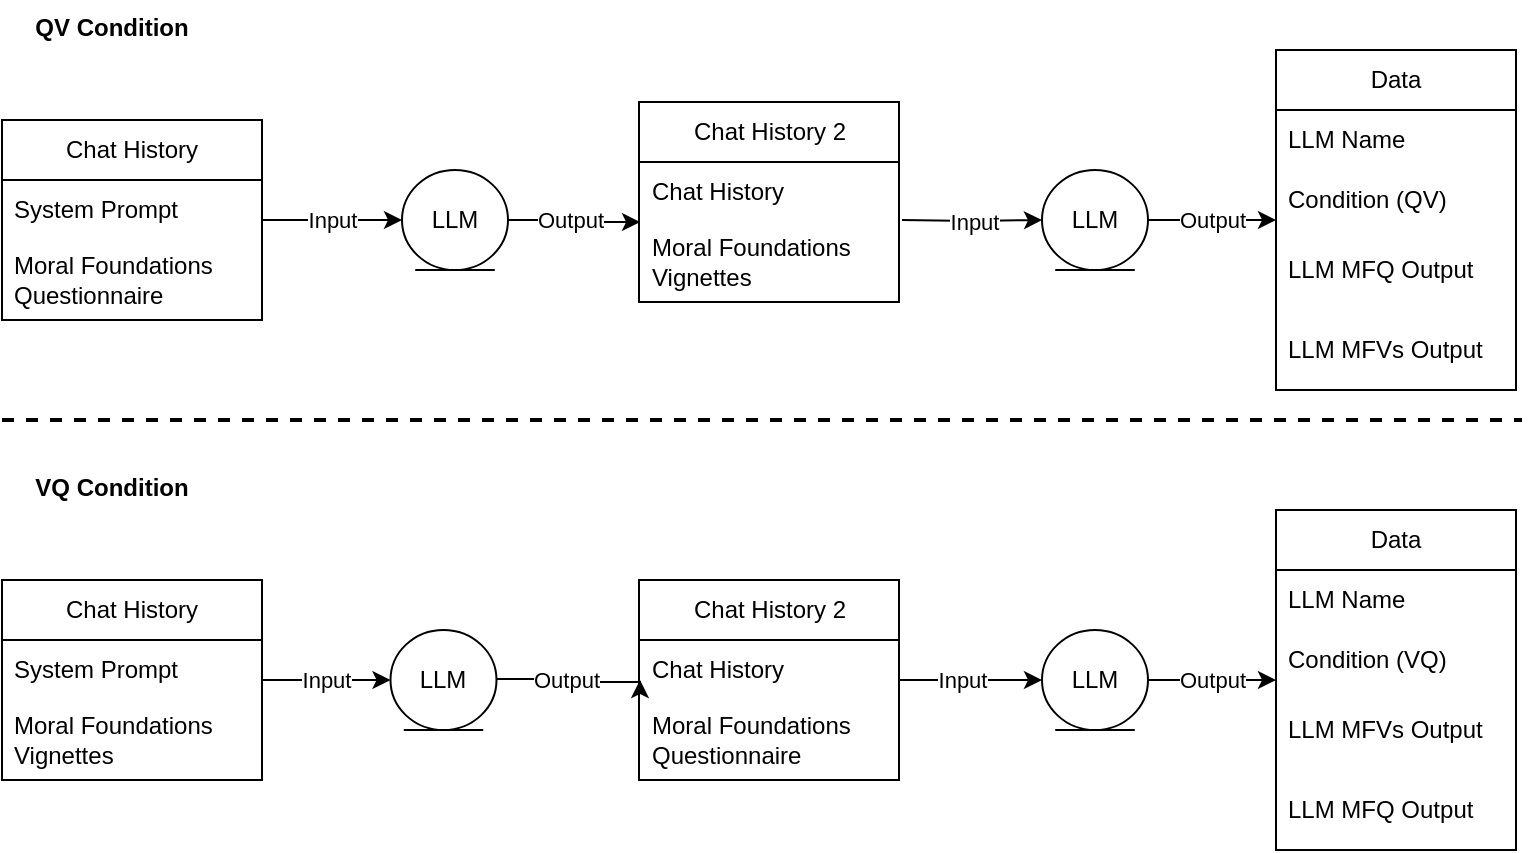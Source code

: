 <mxfile version="24.2.7" type="device">
  <diagram name="Página-1" id="ZwzEbLtWro68I4XZ72pj">
    <mxGraphModel dx="1194" dy="1860" grid="1" gridSize="10" guides="1" tooltips="1" connect="1" arrows="1" fold="1" page="1" pageScale="1" pageWidth="827" pageHeight="1169" math="0" shadow="0">
      <root>
        <mxCell id="0" />
        <mxCell id="1" parent="0" />
        <mxCell id="zS8zrkkEP2JdOYiUx9To-85" value="" style="edgeStyle=orthogonalEdgeStyle;rounded=0;orthogonalLoop=1;jettySize=auto;html=1;entryX=0.004;entryY=1;entryDx=0;entryDy=0;entryPerimeter=0;movable=1;resizable=1;rotatable=1;deletable=1;editable=1;locked=0;connectable=1;exitX=1;exitY=0.5;exitDx=0;exitDy=0;" parent="1" source="9MMdQFvlkuwx0kFzuPs7-8" target="9MMdQFvlkuwx0kFzuPs7-13" edge="1">
          <mxGeometry relative="1" as="geometry">
            <mxPoint x="355.96" y="-1020" as="targetPoint" />
            <mxPoint x="294.5" y="-1020" as="sourcePoint" />
            <Array as="points">
              <mxPoint x="327" y="-1020" />
              <mxPoint x="327" y="-1019" />
            </Array>
          </mxGeometry>
        </mxCell>
        <mxCell id="zS8zrkkEP2JdOYiUx9To-86" value="Output" style="edgeLabel;html=1;align=center;verticalAlign=middle;resizable=1;points=[];movable=1;rotatable=1;deletable=1;editable=1;locked=0;connectable=1;" parent="zS8zrkkEP2JdOYiUx9To-85" vertex="1" connectable="0">
          <mxGeometry x="0.122" y="-1" relative="1" as="geometry">
            <mxPoint x="-7" y="-1" as="offset" />
          </mxGeometry>
        </mxCell>
        <mxCell id="zS8zrkkEP2JdOYiUx9To-90" value="Input" style="edgeStyle=orthogonalEdgeStyle;rounded=0;orthogonalLoop=1;jettySize=auto;html=1;movable=1;resizable=1;rotatable=1;deletable=1;editable=1;locked=0;connectable=1;entryX=0;entryY=0.5;entryDx=0;entryDy=0;" parent="1" source="zS8zrkkEP2JdOYiUx9To-91" target="9MMdQFvlkuwx0kFzuPs7-8" edge="1">
          <mxGeometry relative="1" as="geometry">
            <mxPoint x="207" y="-1020" as="targetPoint" />
          </mxGeometry>
        </mxCell>
        <mxCell id="zS8zrkkEP2JdOYiUx9To-91" value="Chat History" style="swimlane;fontStyle=0;childLayout=stackLayout;horizontal=1;startSize=30;horizontalStack=0;resizeParent=1;resizeParentMax=0;resizeLast=0;collapsible=1;marginBottom=0;whiteSpace=wrap;html=1;movable=1;resizable=1;rotatable=1;deletable=1;editable=1;locked=0;connectable=1;" parent="1" vertex="1">
          <mxGeometry x="30" y="-1070" width="130" height="100" as="geometry" />
        </mxCell>
        <mxCell id="zS8zrkkEP2JdOYiUx9To-92" value="System Prompt" style="text;strokeColor=none;fillColor=none;align=left;verticalAlign=middle;spacingLeft=4;spacingRight=4;overflow=hidden;points=[[0,0.5],[1,0.5]];portConstraint=eastwest;rotatable=1;whiteSpace=wrap;html=1;movable=1;resizable=1;deletable=1;editable=1;locked=0;connectable=1;" parent="zS8zrkkEP2JdOYiUx9To-91" vertex="1">
          <mxGeometry y="30" width="130" height="30" as="geometry" />
        </mxCell>
        <mxCell id="zS8zrkkEP2JdOYiUx9To-93" value="Moral Foundations Questionnaire" style="text;strokeColor=none;fillColor=none;align=left;verticalAlign=middle;spacingLeft=4;spacingRight=4;overflow=hidden;points=[[0,0.5],[1,0.5]];portConstraint=eastwest;rotatable=1;whiteSpace=wrap;html=1;movable=1;resizable=1;deletable=1;editable=1;locked=0;connectable=1;" parent="zS8zrkkEP2JdOYiUx9To-91" vertex="1">
          <mxGeometry y="60" width="130" height="40" as="geometry" />
        </mxCell>
        <mxCell id="zS8zrkkEP2JdOYiUx9To-94" value="&lt;div&gt;Input&lt;/div&gt;" style="edgeStyle=orthogonalEdgeStyle;rounded=0;orthogonalLoop=1;jettySize=auto;html=1;movable=1;resizable=1;rotatable=1;deletable=1;editable=1;locked=0;connectable=1;entryX=0;entryY=0.5;entryDx=0;entryDy=0;" parent="1" target="9MMdQFvlkuwx0kFzuPs7-15" edge="1">
          <mxGeometry relative="1" as="geometry">
            <mxPoint x="480" y="-1020" as="sourcePoint" />
            <mxPoint x="547" y="-1029" as="targetPoint" />
          </mxGeometry>
        </mxCell>
        <mxCell id="zS8zrkkEP2JdOYiUx9To-98" value="Output" style="edgeStyle=orthogonalEdgeStyle;rounded=0;orthogonalLoop=1;jettySize=auto;html=1;movable=1;resizable=1;rotatable=1;deletable=1;editable=1;locked=0;connectable=1;exitX=1;exitY=0.5;exitDx=0;exitDy=0;" parent="1" source="9MMdQFvlkuwx0kFzuPs7-15" target="zS8zrkkEP2JdOYiUx9To-100" edge="1">
          <mxGeometry relative="1" as="geometry">
            <mxPoint x="634.5" y="-1029" as="sourcePoint" />
          </mxGeometry>
        </mxCell>
        <mxCell id="zS8zrkkEP2JdOYiUx9To-100" value="Data" style="swimlane;fontStyle=0;childLayout=stackLayout;horizontal=1;startSize=30;horizontalStack=0;resizeParent=1;resizeParentMax=0;resizeLast=0;collapsible=1;marginBottom=0;whiteSpace=wrap;html=1;movable=1;resizable=1;rotatable=1;deletable=1;editable=1;locked=0;connectable=1;" parent="1" vertex="1">
          <mxGeometry x="667" y="-1105" width="120" height="170" as="geometry" />
        </mxCell>
        <mxCell id="zS8zrkkEP2JdOYiUx9To-101" value="LLM Name" style="text;strokeColor=none;fillColor=none;align=left;verticalAlign=middle;spacingLeft=4;spacingRight=4;overflow=hidden;points=[[0,0.5],[1,0.5]];portConstraint=eastwest;rotatable=1;whiteSpace=wrap;html=1;movable=1;resizable=1;deletable=1;editable=1;locked=0;connectable=1;" parent="zS8zrkkEP2JdOYiUx9To-100" vertex="1">
          <mxGeometry y="30" width="120" height="30" as="geometry" />
        </mxCell>
        <mxCell id="zS8zrkkEP2JdOYiUx9To-102" value="Condition (QV)" style="text;whiteSpace=wrap;html=1;verticalAlign=middle;align=left;spacingLeft=4;movable=1;resizable=1;rotatable=1;deletable=1;editable=1;locked=0;connectable=1;" parent="zS8zrkkEP2JdOYiUx9To-100" vertex="1">
          <mxGeometry y="60" width="120" height="30" as="geometry" />
        </mxCell>
        <mxCell id="zS8zrkkEP2JdOYiUx9To-103" value="LLM MFQ Output" style="text;whiteSpace=wrap;html=1;verticalAlign=middle;align=left;spacingLeft=4;movable=1;resizable=1;rotatable=1;deletable=1;editable=1;locked=0;connectable=1;" parent="zS8zrkkEP2JdOYiUx9To-100" vertex="1">
          <mxGeometry y="90" width="120" height="40" as="geometry" />
        </mxCell>
        <mxCell id="zS8zrkkEP2JdOYiUx9To-104" value="LLM MFVs Output" style="text;whiteSpace=wrap;html=1;verticalAlign=middle;align=left;spacingLeft=4;movable=1;resizable=1;rotatable=1;deletable=1;editable=1;locked=0;connectable=1;" parent="zS8zrkkEP2JdOYiUx9To-100" vertex="1">
          <mxGeometry y="130" width="120" height="40" as="geometry" />
        </mxCell>
        <mxCell id="zS8zrkkEP2JdOYiUx9To-110" value="LLM" style="ellipse;shape=umlEntity;whiteSpace=wrap;html=1;movable=1;resizable=1;rotatable=1;deletable=1;editable=1;locked=0;connectable=1;" parent="1" vertex="1">
          <mxGeometry x="224.25" y="-815" width="53" height="50" as="geometry" />
        </mxCell>
        <mxCell id="zS8zrkkEP2JdOYiUx9To-112" value="Input" style="edgeStyle=orthogonalEdgeStyle;rounded=0;orthogonalLoop=1;jettySize=auto;html=1;movable=1;resizable=1;rotatable=1;deletable=1;editable=1;locked=0;connectable=1;" parent="1" source="zS8zrkkEP2JdOYiUx9To-113" target="zS8zrkkEP2JdOYiUx9To-110" edge="1">
          <mxGeometry relative="1" as="geometry" />
        </mxCell>
        <mxCell id="zS8zrkkEP2JdOYiUx9To-113" value="Chat History" style="swimlane;fontStyle=0;childLayout=stackLayout;horizontal=1;startSize=30;horizontalStack=0;resizeParent=1;resizeParentMax=0;resizeLast=0;collapsible=1;marginBottom=0;whiteSpace=wrap;html=1;movable=1;resizable=1;rotatable=1;deletable=1;editable=1;locked=0;connectable=1;" parent="1" vertex="1">
          <mxGeometry x="30" y="-840" width="130" height="100" as="geometry" />
        </mxCell>
        <mxCell id="zS8zrkkEP2JdOYiUx9To-114" value="System Prompt" style="text;strokeColor=none;fillColor=none;align=left;verticalAlign=middle;spacingLeft=4;spacingRight=4;overflow=hidden;points=[[0,0.5],[1,0.5]];portConstraint=eastwest;rotatable=1;whiteSpace=wrap;html=1;movable=1;resizable=1;deletable=1;editable=1;locked=0;connectable=1;" parent="zS8zrkkEP2JdOYiUx9To-113" vertex="1">
          <mxGeometry y="30" width="130" height="30" as="geometry" />
        </mxCell>
        <mxCell id="zS8zrkkEP2JdOYiUx9To-115" value="Moral Foundations Vignettes" style="text;strokeColor=none;fillColor=none;align=left;verticalAlign=middle;spacingLeft=4;spacingRight=4;overflow=hidden;points=[[0,0.5],[1,0.5]];portConstraint=eastwest;rotatable=1;whiteSpace=wrap;html=1;movable=1;resizable=1;deletable=1;editable=1;locked=0;connectable=1;" parent="zS8zrkkEP2JdOYiUx9To-113" vertex="1">
          <mxGeometry y="60" width="130" height="40" as="geometry" />
        </mxCell>
        <mxCell id="zS8zrkkEP2JdOYiUx9To-116" value="&lt;div&gt;Input&lt;/div&gt;" style="edgeStyle=orthogonalEdgeStyle;rounded=0;orthogonalLoop=1;jettySize=auto;html=1;exitX=1;exitY=0;exitDx=0;exitDy=0;movable=1;resizable=1;rotatable=1;deletable=1;editable=1;locked=0;connectable=1;entryX=0;entryY=0.5;entryDx=0;entryDy=0;" parent="1" source="zS8zrkkEP2JdOYiUx9To-119" target="9MMdQFvlkuwx0kFzuPs7-16" edge="1">
          <mxGeometry relative="1" as="geometry">
            <mxPoint x="520" y="-850" as="targetPoint" />
            <Array as="points">
              <mxPoint x="479" y="-790" />
            </Array>
          </mxGeometry>
        </mxCell>
        <mxCell id="zS8zrkkEP2JdOYiUx9To-117" value="Chat History 2" style="swimlane;fontStyle=0;childLayout=stackLayout;horizontal=1;startSize=30;horizontalStack=0;resizeParent=1;resizeParentMax=0;resizeLast=0;collapsible=1;marginBottom=0;whiteSpace=wrap;html=1;movable=1;resizable=1;rotatable=1;deletable=1;editable=1;locked=0;connectable=1;" parent="1" vertex="1">
          <mxGeometry x="348.5" y="-840" width="130" height="100" as="geometry" />
        </mxCell>
        <mxCell id="zS8zrkkEP2JdOYiUx9To-118" value="Chat History" style="text;strokeColor=none;fillColor=none;align=left;verticalAlign=middle;spacingLeft=4;spacingRight=4;overflow=hidden;points=[[0,0.5],[1,0.5]];portConstraint=eastwest;rotatable=1;whiteSpace=wrap;html=1;movable=1;resizable=1;deletable=1;editable=1;locked=0;connectable=1;" parent="zS8zrkkEP2JdOYiUx9To-117" vertex="1">
          <mxGeometry y="30" width="130" height="30" as="geometry" />
        </mxCell>
        <mxCell id="zS8zrkkEP2JdOYiUx9To-119" value="Moral Foundations Questionnaire" style="text;whiteSpace=wrap;html=1;verticalAlign=middle;align=left;spacingLeft=4;movable=1;resizable=1;rotatable=1;deletable=1;editable=1;locked=0;connectable=1;" parent="zS8zrkkEP2JdOYiUx9To-117" vertex="1">
          <mxGeometry y="60" width="130" height="40" as="geometry" />
        </mxCell>
        <mxCell id="zS8zrkkEP2JdOYiUx9To-120" value="Output" style="edgeStyle=orthogonalEdgeStyle;rounded=0;orthogonalLoop=1;jettySize=auto;html=1;movable=1;resizable=1;rotatable=1;deletable=1;editable=1;locked=0;connectable=1;exitX=1;exitY=0.5;exitDx=0;exitDy=0;" parent="1" source="9MMdQFvlkuwx0kFzuPs7-16" target="zS8zrkkEP2JdOYiUx9To-122" edge="1">
          <mxGeometry relative="1" as="geometry">
            <mxPoint x="634.5" y="-799" as="sourcePoint" />
          </mxGeometry>
        </mxCell>
        <mxCell id="zS8zrkkEP2JdOYiUx9To-122" value="Data" style="swimlane;fontStyle=0;childLayout=stackLayout;horizontal=1;startSize=30;horizontalStack=0;resizeParent=1;resizeParentMax=0;resizeLast=0;collapsible=1;marginBottom=0;whiteSpace=wrap;html=1;movable=1;resizable=1;rotatable=1;deletable=1;editable=1;locked=0;connectable=1;" parent="1" vertex="1">
          <mxGeometry x="667" y="-875" width="120" height="170" as="geometry" />
        </mxCell>
        <mxCell id="zS8zrkkEP2JdOYiUx9To-123" value="LLM Name" style="text;strokeColor=none;fillColor=none;align=left;verticalAlign=middle;spacingLeft=4;spacingRight=4;overflow=hidden;points=[[0,0.5],[1,0.5]];portConstraint=eastwest;rotatable=1;whiteSpace=wrap;html=1;movable=1;resizable=1;deletable=1;editable=1;locked=0;connectable=1;" parent="zS8zrkkEP2JdOYiUx9To-122" vertex="1">
          <mxGeometry y="30" width="120" height="30" as="geometry" />
        </mxCell>
        <mxCell id="zS8zrkkEP2JdOYiUx9To-124" value="Condition (VQ)" style="text;whiteSpace=wrap;html=1;verticalAlign=middle;align=left;spacingLeft=4;movable=1;resizable=1;rotatable=1;deletable=1;editable=1;locked=0;connectable=1;" parent="zS8zrkkEP2JdOYiUx9To-122" vertex="1">
          <mxGeometry y="60" width="120" height="30" as="geometry" />
        </mxCell>
        <mxCell id="zS8zrkkEP2JdOYiUx9To-125" value="LLM MFVs Output" style="text;whiteSpace=wrap;html=1;verticalAlign=middle;align=left;spacingLeft=4;movable=1;resizable=1;rotatable=1;deletable=1;editable=1;locked=0;connectable=1;" parent="zS8zrkkEP2JdOYiUx9To-122" vertex="1">
          <mxGeometry y="90" width="120" height="40" as="geometry" />
        </mxCell>
        <mxCell id="zS8zrkkEP2JdOYiUx9To-126" value="LLM MFQ Output" style="text;whiteSpace=wrap;html=1;verticalAlign=middle;align=left;spacingLeft=4;movable=1;resizable=1;rotatable=1;deletable=1;editable=1;locked=0;connectable=1;" parent="zS8zrkkEP2JdOYiUx9To-122" vertex="1">
          <mxGeometry y="130" width="120" height="40" as="geometry" />
        </mxCell>
        <mxCell id="9MMdQFvlkuwx0kFzuPs7-1" value="&lt;div&gt;&lt;b&gt;QV Condition&lt;br&gt;&lt;/b&gt;&lt;/div&gt;" style="text;whiteSpace=wrap;html=1;align=center;" vertex="1" parent="1">
          <mxGeometry x="30" y="-1130" width="110" height="40" as="geometry" />
        </mxCell>
        <mxCell id="9MMdQFvlkuwx0kFzuPs7-2" value="&lt;div&gt;&lt;b&gt;VQ Condition&lt;br&gt;&lt;/b&gt;&lt;/div&gt;" style="text;whiteSpace=wrap;html=1;align=center;" vertex="1" parent="1">
          <mxGeometry x="30" y="-900" width="110" height="40" as="geometry" />
        </mxCell>
        <mxCell id="9MMdQFvlkuwx0kFzuPs7-5" value="" style="endArrow=none;dashed=1;html=1;rounded=0;fontSize=18;strokeWidth=2;" edge="1" parent="1">
          <mxGeometry width="50" height="50" relative="1" as="geometry">
            <mxPoint x="30" y="-920" as="sourcePoint" />
            <mxPoint x="790" y="-920" as="targetPoint" />
          </mxGeometry>
        </mxCell>
        <mxCell id="9MMdQFvlkuwx0kFzuPs7-8" value="LLM" style="ellipse;shape=umlEntity;whiteSpace=wrap;html=1;movable=1;resizable=1;rotatable=1;deletable=1;editable=1;locked=0;connectable=1;" vertex="1" parent="1">
          <mxGeometry x="230" y="-1045" width="53" height="50" as="geometry" />
        </mxCell>
        <mxCell id="9MMdQFvlkuwx0kFzuPs7-12" value="Chat History 2" style="swimlane;fontStyle=0;childLayout=stackLayout;horizontal=1;startSize=30;horizontalStack=0;resizeParent=1;resizeParentMax=0;resizeLast=0;collapsible=1;marginBottom=0;whiteSpace=wrap;html=1;movable=1;resizable=1;rotatable=1;deletable=1;editable=1;locked=0;connectable=1;" vertex="1" parent="1">
          <mxGeometry x="348.5" y="-1079" width="130" height="100" as="geometry" />
        </mxCell>
        <mxCell id="9MMdQFvlkuwx0kFzuPs7-13" value="Chat History" style="text;strokeColor=none;fillColor=none;align=left;verticalAlign=middle;spacingLeft=4;spacingRight=4;overflow=hidden;points=[[0,0.5],[1,0.5]];portConstraint=eastwest;rotatable=1;whiteSpace=wrap;html=1;movable=1;resizable=1;deletable=1;editable=1;locked=0;connectable=1;" vertex="1" parent="9MMdQFvlkuwx0kFzuPs7-12">
          <mxGeometry y="30" width="130" height="30" as="geometry" />
        </mxCell>
        <mxCell id="9MMdQFvlkuwx0kFzuPs7-14" value="Moral Foundations Vignettes" style="text;whiteSpace=wrap;html=1;verticalAlign=middle;align=left;spacingLeft=4;movable=1;resizable=1;rotatable=1;deletable=1;editable=1;locked=0;connectable=1;" vertex="1" parent="9MMdQFvlkuwx0kFzuPs7-12">
          <mxGeometry y="60" width="130" height="40" as="geometry" />
        </mxCell>
        <mxCell id="9MMdQFvlkuwx0kFzuPs7-15" value="LLM" style="ellipse;shape=umlEntity;whiteSpace=wrap;html=1;movable=1;resizable=1;rotatable=1;deletable=1;editable=1;locked=0;connectable=1;" vertex="1" parent="1">
          <mxGeometry x="550" y="-1045" width="53" height="50" as="geometry" />
        </mxCell>
        <mxCell id="9MMdQFvlkuwx0kFzuPs7-16" value="LLM" style="ellipse;shape=umlEntity;whiteSpace=wrap;html=1;movable=1;resizable=1;rotatable=1;deletable=1;editable=1;locked=0;connectable=1;" vertex="1" parent="1">
          <mxGeometry x="550" y="-815" width="53" height="50" as="geometry" />
        </mxCell>
        <mxCell id="9MMdQFvlkuwx0kFzuPs7-18" value="" style="edgeStyle=orthogonalEdgeStyle;rounded=0;orthogonalLoop=1;jettySize=auto;html=1;movable=1;resizable=1;rotatable=1;deletable=1;editable=1;locked=0;connectable=1;exitX=1;exitY=0.5;exitDx=0;exitDy=0;" edge="1" parent="1">
          <mxGeometry relative="1" as="geometry">
            <mxPoint x="349" y="-790" as="targetPoint" />
            <mxPoint x="277.25" y="-790.5" as="sourcePoint" />
            <Array as="points">
              <mxPoint x="321" y="-790" />
              <mxPoint x="321" y="-789" />
            </Array>
          </mxGeometry>
        </mxCell>
        <mxCell id="9MMdQFvlkuwx0kFzuPs7-19" value="Output" style="edgeLabel;html=1;align=center;verticalAlign=middle;resizable=1;points=[];movable=1;rotatable=1;deletable=1;editable=1;locked=0;connectable=1;" vertex="1" connectable="0" parent="9MMdQFvlkuwx0kFzuPs7-18">
          <mxGeometry x="0.122" y="-1" relative="1" as="geometry">
            <mxPoint x="-7" y="-1" as="offset" />
          </mxGeometry>
        </mxCell>
      </root>
    </mxGraphModel>
  </diagram>
</mxfile>
